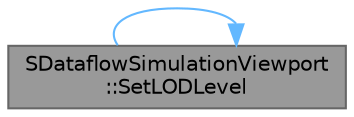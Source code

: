 digraph "SDataflowSimulationViewport::SetLODLevel"
{
 // INTERACTIVE_SVG=YES
 // LATEX_PDF_SIZE
  bgcolor="transparent";
  edge [fontname=Helvetica,fontsize=10,labelfontname=Helvetica,labelfontsize=10];
  node [fontname=Helvetica,fontsize=10,shape=box,height=0.2,width=0.4];
  rankdir="LR";
  Node1 [id="Node000001",label="SDataflowSimulationViewport\l::SetLODLevel",height=0.2,width=0.4,color="gray40", fillcolor="grey60", style="filled", fontcolor="black",tooltip="Sets the LOD level by index."];
  Node1 -> Node1 [id="edge1_Node000001_Node000001",color="steelblue1",style="solid",tooltip=" "];
}
